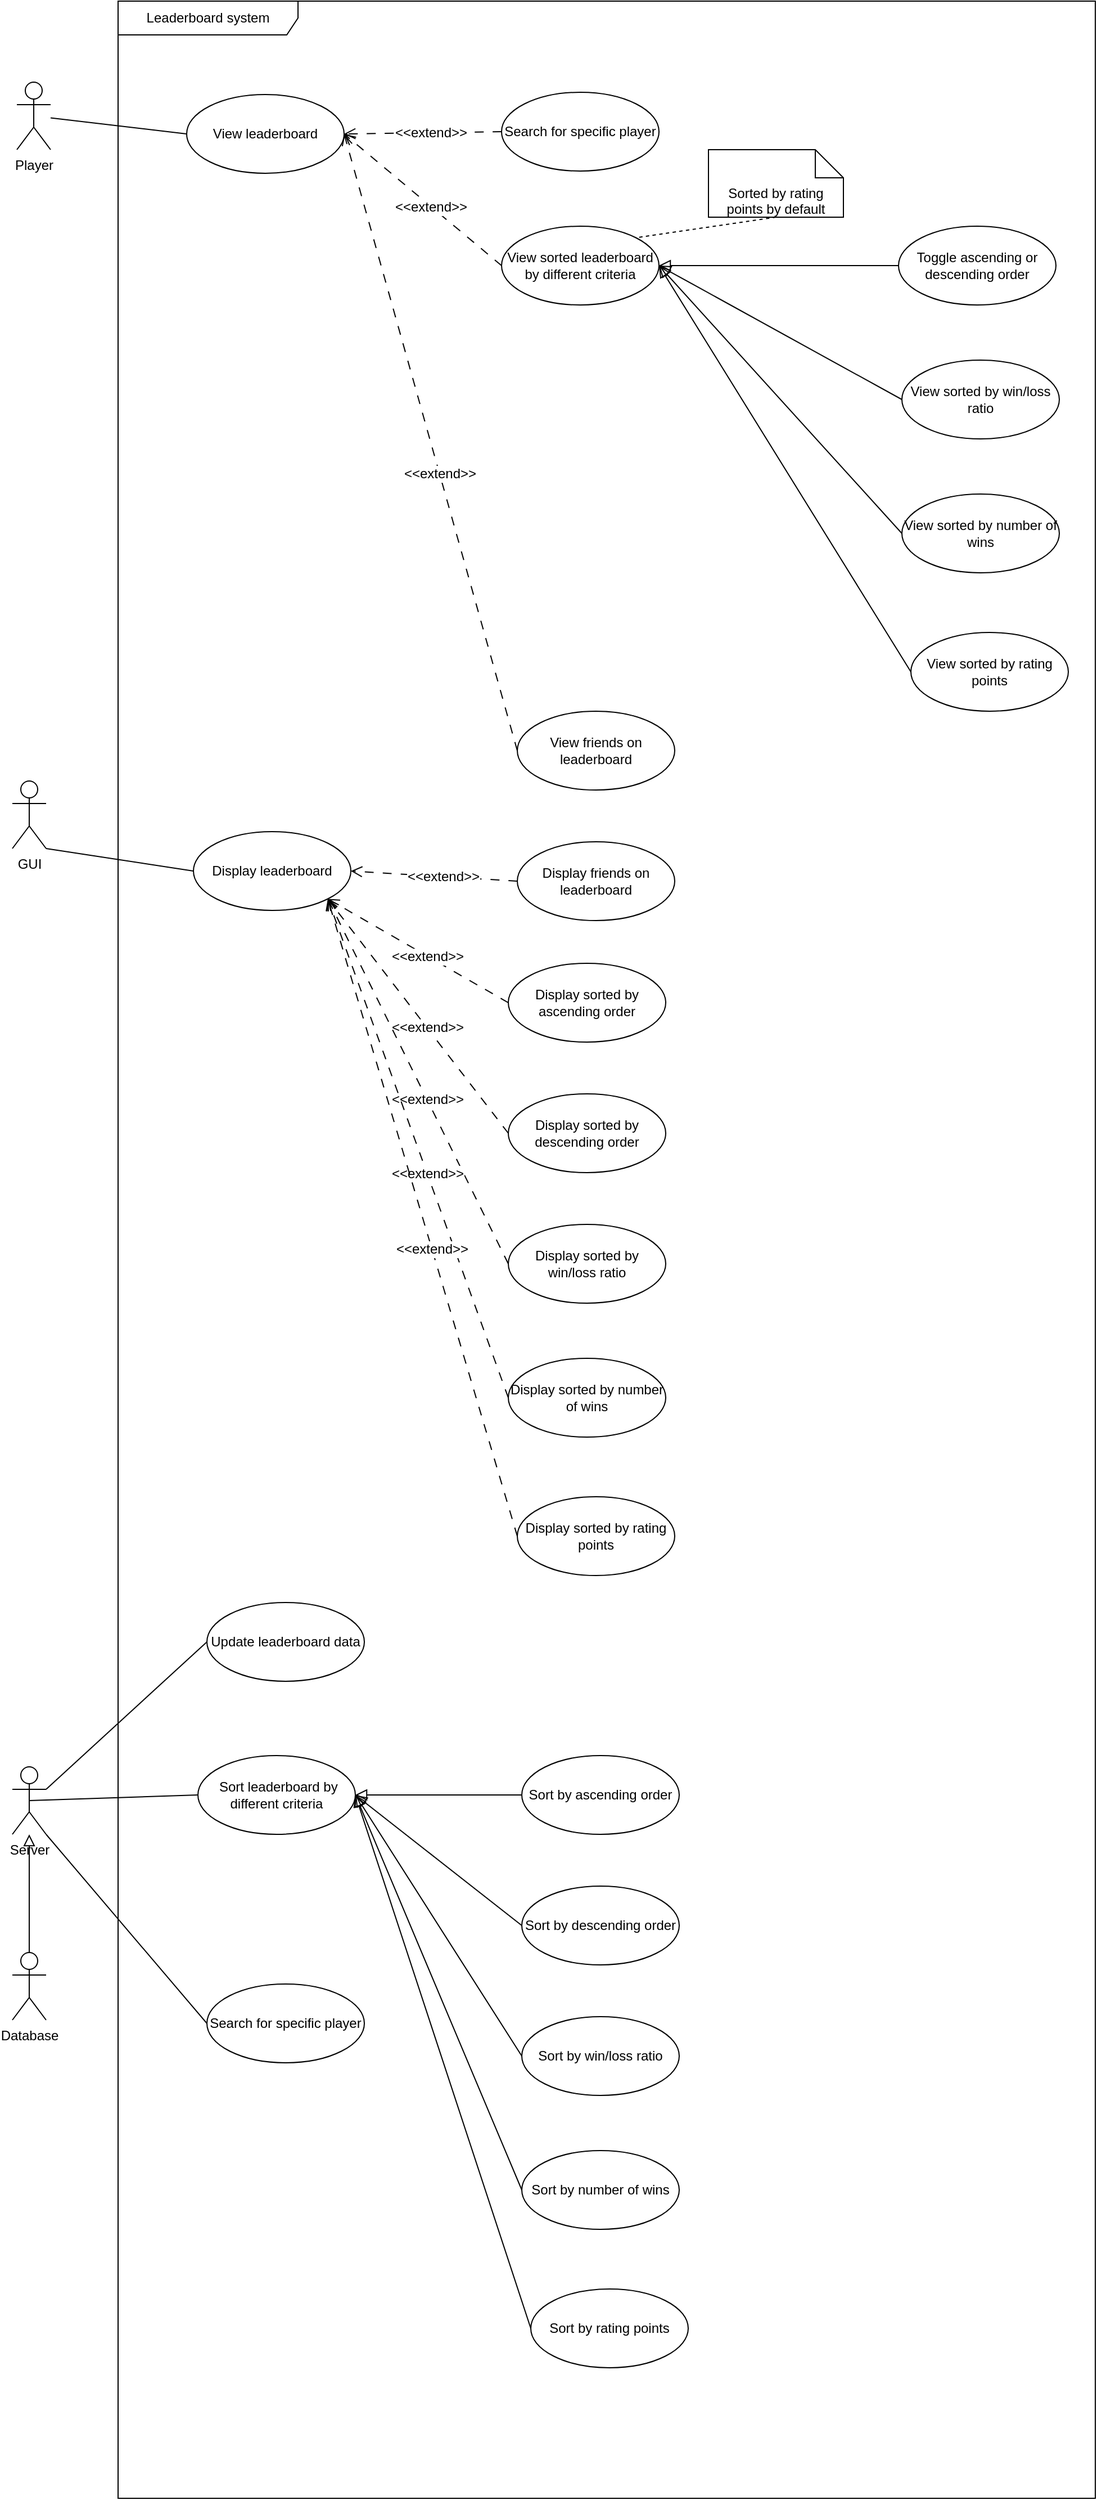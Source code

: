 <mxfile version="26.0.16">
  <diagram name="Page-1" id="360JAZjnQnQS9ozkLuMO">
    <mxGraphModel dx="3404" dy="1982" grid="0" gridSize="10" guides="1" tooltips="1" connect="1" arrows="1" fold="1" page="0" pageScale="1" pageWidth="850" pageHeight="1100" math="0" shadow="0">
      <root>
        <mxCell id="0" />
        <mxCell id="1" parent="0" />
        <mxCell id="mjkIWFCF8xhvgssFK8zK-1" value="Leaderboard system" style="shape=umlFrame;whiteSpace=wrap;html=1;pointerEvents=0;recursiveResize=0;container=1;collapsible=0;width=160;" vertex="1" parent="1">
          <mxGeometry x="-542" y="-165" width="869" height="2219" as="geometry" />
        </mxCell>
        <mxCell id="mjkIWFCF8xhvgssFK8zK-3" value="View leaderboard" style="ellipse;whiteSpace=wrap;html=1;" vertex="1" parent="mjkIWFCF8xhvgssFK8zK-1">
          <mxGeometry x="61" y="83" width="140" height="70" as="geometry" />
        </mxCell>
        <mxCell id="mjkIWFCF8xhvgssFK8zK-11" style="edgeStyle=none;curved=1;rounded=0;orthogonalLoop=1;jettySize=auto;html=1;exitX=0;exitY=0.5;exitDx=0;exitDy=0;entryX=1;entryY=0.5;entryDx=0;entryDy=0;fontSize=12;startSize=8;endSize=8;endArrow=open;endFill=0;dashed=1;dashPattern=8 8;" edge="1" parent="mjkIWFCF8xhvgssFK8zK-1" source="mjkIWFCF8xhvgssFK8zK-4" target="mjkIWFCF8xhvgssFK8zK-3">
          <mxGeometry relative="1" as="geometry" />
        </mxCell>
        <mxCell id="mjkIWFCF8xhvgssFK8zK-39" value="&amp;lt;&amp;lt;extend&amp;gt;&amp;gt;" style="edgeLabel;html=1;align=center;verticalAlign=middle;resizable=0;points=[];fontSize=12;" vertex="1" connectable="0" parent="mjkIWFCF8xhvgssFK8zK-11">
          <mxGeometry x="-0.1" relative="1" as="geometry">
            <mxPoint as="offset" />
          </mxGeometry>
        </mxCell>
        <mxCell id="mjkIWFCF8xhvgssFK8zK-4" value="Search for specific player" style="ellipse;whiteSpace=wrap;html=1;" vertex="1" parent="mjkIWFCF8xhvgssFK8zK-1">
          <mxGeometry x="341" y="81" width="140" height="70" as="geometry" />
        </mxCell>
        <mxCell id="mjkIWFCF8xhvgssFK8zK-5" value="View sorted leaderboard by different criteria" style="ellipse;whiteSpace=wrap;html=1;" vertex="1" parent="mjkIWFCF8xhvgssFK8zK-1">
          <mxGeometry x="341" y="200" width="140" height="70" as="geometry" />
        </mxCell>
        <mxCell id="mjkIWFCF8xhvgssFK8zK-6" value="Toggle ascending or descending order" style="ellipse;whiteSpace=wrap;html=1;" vertex="1" parent="mjkIWFCF8xhvgssFK8zK-1">
          <mxGeometry x="694" y="200" width="140" height="70" as="geometry" />
        </mxCell>
        <mxCell id="mjkIWFCF8xhvgssFK8zK-7" value="View friends on leaderboard" style="ellipse;whiteSpace=wrap;html=1;" vertex="1" parent="mjkIWFCF8xhvgssFK8zK-1">
          <mxGeometry x="355" y="631" width="140" height="70" as="geometry" />
        </mxCell>
        <mxCell id="mjkIWFCF8xhvgssFK8zK-14" style="edgeStyle=none;curved=1;rounded=0;orthogonalLoop=1;jettySize=auto;html=1;exitX=0;exitY=0.5;exitDx=0;exitDy=0;entryX=1;entryY=0.5;entryDx=0;entryDy=0;fontSize=12;startSize=8;endSize=8;endArrow=block;endFill=0;" edge="1" parent="mjkIWFCF8xhvgssFK8zK-1" source="mjkIWFCF8xhvgssFK8zK-6" target="mjkIWFCF8xhvgssFK8zK-5">
          <mxGeometry relative="1" as="geometry">
            <mxPoint x="351" y="364" as="sourcePoint" />
            <mxPoint x="211" y="128" as="targetPoint" />
          </mxGeometry>
        </mxCell>
        <mxCell id="mjkIWFCF8xhvgssFK8zK-15" value="View sorted by win/loss ratio" style="ellipse;whiteSpace=wrap;html=1;" vertex="1" parent="mjkIWFCF8xhvgssFK8zK-1">
          <mxGeometry x="697" y="319" width="140" height="70" as="geometry" />
        </mxCell>
        <mxCell id="mjkIWFCF8xhvgssFK8zK-16" value="View sorted by number of wins&lt;span style=&quot;color: rgba(0, 0, 0, 0); font-family: monospace; font-size: 0px; text-align: start; text-wrap-mode: nowrap;&quot;&gt;%3CmxGraphModel%3E%3Croot%3E%3CmxCell%20id%3D%220%22%2F%3E%3CmxCell%20id%3D%221%22%20parent%3D%220%22%2F%3E%3CmxCell%20id%3D%222%22%20value%3D%22Sort%20by%20win%2Floss%20ratio%22%20style%3D%22ellipse%3BwhiteSpace%3Dwrap%3Bhtml%3D1%3B%22%20vertex%3D%221%22%20parent%3D%221%22%3E%3CmxGeometry%20x%3D%2222%22%20y%3D%22154%22%20width%3D%22140%22%20height%3D%2270%22%20as%3D%22geometry%22%2F%3E%3C%2FmxCell%3E%3C%2Froot%3E%3C%2FmxGraphModel%3E&lt;/span&gt;" style="ellipse;whiteSpace=wrap;html=1;" vertex="1" parent="mjkIWFCF8xhvgssFK8zK-1">
          <mxGeometry x="697" y="438" width="140" height="70" as="geometry" />
        </mxCell>
        <mxCell id="mjkIWFCF8xhvgssFK8zK-17" value="View sorted&amp;nbsp;by rating points" style="ellipse;whiteSpace=wrap;html=1;" vertex="1" parent="mjkIWFCF8xhvgssFK8zK-1">
          <mxGeometry x="705" y="561" width="140" height="70" as="geometry" />
        </mxCell>
        <mxCell id="mjkIWFCF8xhvgssFK8zK-18" style="edgeStyle=none;curved=1;rounded=0;orthogonalLoop=1;jettySize=auto;html=1;exitX=0;exitY=0.5;exitDx=0;exitDy=0;entryX=1;entryY=0.5;entryDx=0;entryDy=0;fontSize=12;startSize=8;endSize=8;endArrow=block;endFill=0;" edge="1" parent="mjkIWFCF8xhvgssFK8zK-1" source="mjkIWFCF8xhvgssFK8zK-15" target="mjkIWFCF8xhvgssFK8zK-5">
          <mxGeometry relative="1" as="geometry">
            <mxPoint x="702" y="77" as="sourcePoint" />
            <mxPoint x="491" y="245" as="targetPoint" />
          </mxGeometry>
        </mxCell>
        <mxCell id="mjkIWFCF8xhvgssFK8zK-19" style="edgeStyle=none;curved=1;rounded=0;orthogonalLoop=1;jettySize=auto;html=1;exitX=0;exitY=0.5;exitDx=0;exitDy=0;entryX=1;entryY=0.5;entryDx=0;entryDy=0;fontSize=12;startSize=8;endSize=8;endArrow=block;endFill=0;" edge="1" parent="mjkIWFCF8xhvgssFK8zK-1" source="mjkIWFCF8xhvgssFK8zK-16" target="mjkIWFCF8xhvgssFK8zK-5">
          <mxGeometry relative="1" as="geometry">
            <mxPoint x="705" y="196" as="sourcePoint" />
            <mxPoint x="491" y="245" as="targetPoint" />
          </mxGeometry>
        </mxCell>
        <mxCell id="mjkIWFCF8xhvgssFK8zK-20" style="edgeStyle=none;curved=1;rounded=0;orthogonalLoop=1;jettySize=auto;html=1;exitX=0;exitY=0.5;exitDx=0;exitDy=0;entryX=1;entryY=0.5;entryDx=0;entryDy=0;fontSize=12;startSize=8;endSize=8;endArrow=block;endFill=0;" edge="1" parent="mjkIWFCF8xhvgssFK8zK-1" source="mjkIWFCF8xhvgssFK8zK-17" target="mjkIWFCF8xhvgssFK8zK-5">
          <mxGeometry relative="1" as="geometry">
            <mxPoint x="705" y="315" as="sourcePoint" />
            <mxPoint x="491" y="245" as="targetPoint" />
          </mxGeometry>
        </mxCell>
        <mxCell id="mjkIWFCF8xhvgssFK8zK-22" value="Update leaderboard data" style="ellipse;whiteSpace=wrap;html=1;" vertex="1" parent="mjkIWFCF8xhvgssFK8zK-1">
          <mxGeometry x="79" y="1423" width="140" height="70" as="geometry" />
        </mxCell>
        <mxCell id="mjkIWFCF8xhvgssFK8zK-26" value="&amp;nbsp;Sort leaderboard by different criteria" style="ellipse;whiteSpace=wrap;html=1;" vertex="1" parent="mjkIWFCF8xhvgssFK8zK-1">
          <mxGeometry x="71" y="1559" width="140" height="70" as="geometry" />
        </mxCell>
        <mxCell id="mjkIWFCF8xhvgssFK8zK-27" value="Sort by ascending order" style="ellipse;whiteSpace=wrap;html=1;" vertex="1" parent="mjkIWFCF8xhvgssFK8zK-1">
          <mxGeometry x="359" y="1559" width="140" height="70" as="geometry" />
        </mxCell>
        <mxCell id="mjkIWFCF8xhvgssFK8zK-28" value="Sort&amp;nbsp;by win/loss ratio" style="ellipse;whiteSpace=wrap;html=1;" vertex="1" parent="mjkIWFCF8xhvgssFK8zK-1">
          <mxGeometry x="359" y="1791" width="140" height="70" as="geometry" />
        </mxCell>
        <mxCell id="mjkIWFCF8xhvgssFK8zK-29" value="Sort&amp;nbsp;by number of wins&lt;span style=&quot;color: rgba(0, 0, 0, 0); font-family: monospace; font-size: 0px; text-align: start; text-wrap-mode: nowrap;&quot;&gt;%3CmxGraphModel%3E%3Croot%3E%3CmxCell%20id%3D%220%22%2F%3E%3CmxCell%20id%3D%221%22%20parent%3D%220%22%2F%3E%3CmxCell%20id%3D%222%22%20value%3D%22Sort%20by%20win%2Floss%20ratio%22%20style%3D%22ellipse%3BwhiteSpace%3Dwrap%3Bhtml%3D1%3B%22%20vertex%3D%221%22%20parent%3D%221%22%3E%3CmxGeometry%20x%3D%2222%22%20y%3D%22154%22%20width%3D%22140%22%20height%3D%2270%22%20as%3D%22geometry%22%2F%3E%3C%2FmxCell%3E%3C%2Froot%3E%3C%2FmxGraphModel%3E&lt;/span&gt;" style="ellipse;whiteSpace=wrap;html=1;" vertex="1" parent="mjkIWFCF8xhvgssFK8zK-1">
          <mxGeometry x="359" y="1910" width="140" height="70" as="geometry" />
        </mxCell>
        <mxCell id="mjkIWFCF8xhvgssFK8zK-30" value="Sort&amp;nbsp;by rating points" style="ellipse;whiteSpace=wrap;html=1;" vertex="1" parent="mjkIWFCF8xhvgssFK8zK-1">
          <mxGeometry x="367" y="2033" width="140" height="70" as="geometry" />
        </mxCell>
        <mxCell id="mjkIWFCF8xhvgssFK8zK-31" value="Sort by descending order" style="ellipse;whiteSpace=wrap;html=1;" vertex="1" parent="mjkIWFCF8xhvgssFK8zK-1">
          <mxGeometry x="359" y="1675" width="140" height="70" as="geometry" />
        </mxCell>
        <mxCell id="mjkIWFCF8xhvgssFK8zK-32" style="edgeStyle=none;curved=1;rounded=0;orthogonalLoop=1;jettySize=auto;html=1;exitX=0;exitY=0.5;exitDx=0;exitDy=0;entryX=1;entryY=0.5;entryDx=0;entryDy=0;fontSize=12;startSize=8;endSize=8;endArrow=block;endFill=0;" edge="1" parent="mjkIWFCF8xhvgssFK8zK-1" source="mjkIWFCF8xhvgssFK8zK-27" target="mjkIWFCF8xhvgssFK8zK-26">
          <mxGeometry relative="1" as="geometry">
            <mxPoint x="718" y="922" as="sourcePoint" />
            <mxPoint x="496" y="729" as="targetPoint" />
          </mxGeometry>
        </mxCell>
        <mxCell id="mjkIWFCF8xhvgssFK8zK-33" style="edgeStyle=none;curved=1;rounded=0;orthogonalLoop=1;jettySize=auto;html=1;exitX=0;exitY=0.5;exitDx=0;exitDy=0;entryX=1;entryY=0.5;entryDx=0;entryDy=0;fontSize=12;startSize=8;endSize=8;endArrow=block;endFill=0;" edge="1" parent="mjkIWFCF8xhvgssFK8zK-1" source="mjkIWFCF8xhvgssFK8zK-31" target="mjkIWFCF8xhvgssFK8zK-26">
          <mxGeometry relative="1" as="geometry">
            <mxPoint x="352" y="1004" as="sourcePoint" />
            <mxPoint x="221" y="1138" as="targetPoint" />
          </mxGeometry>
        </mxCell>
        <mxCell id="mjkIWFCF8xhvgssFK8zK-34" style="edgeStyle=none;curved=1;rounded=0;orthogonalLoop=1;jettySize=auto;html=1;exitX=0;exitY=0.5;exitDx=0;exitDy=0;entryX=1;entryY=0.5;entryDx=0;entryDy=0;fontSize=12;startSize=8;endSize=8;endArrow=block;endFill=0;" edge="1" parent="mjkIWFCF8xhvgssFK8zK-1" source="mjkIWFCF8xhvgssFK8zK-28" target="mjkIWFCF8xhvgssFK8zK-26">
          <mxGeometry relative="1" as="geometry">
            <mxPoint x="352" y="1120" as="sourcePoint" />
            <mxPoint x="221" y="1138" as="targetPoint" />
          </mxGeometry>
        </mxCell>
        <mxCell id="mjkIWFCF8xhvgssFK8zK-35" style="edgeStyle=none;curved=1;rounded=0;orthogonalLoop=1;jettySize=auto;html=1;exitX=0;exitY=0.5;exitDx=0;exitDy=0;entryX=1;entryY=0.5;entryDx=0;entryDy=0;fontSize=12;startSize=8;endSize=8;endArrow=block;endFill=0;" edge="1" parent="mjkIWFCF8xhvgssFK8zK-1" source="mjkIWFCF8xhvgssFK8zK-29" target="mjkIWFCF8xhvgssFK8zK-26">
          <mxGeometry relative="1" as="geometry">
            <mxPoint x="352" y="1236" as="sourcePoint" />
            <mxPoint x="221" y="1138" as="targetPoint" />
          </mxGeometry>
        </mxCell>
        <mxCell id="mjkIWFCF8xhvgssFK8zK-36" style="edgeStyle=none;curved=1;rounded=0;orthogonalLoop=1;jettySize=auto;html=1;exitX=0;exitY=0.5;exitDx=0;exitDy=0;entryX=1;entryY=0.5;entryDx=0;entryDy=0;fontSize=12;startSize=8;endSize=8;endArrow=block;endFill=0;" edge="1" parent="mjkIWFCF8xhvgssFK8zK-1" source="mjkIWFCF8xhvgssFK8zK-30" target="mjkIWFCF8xhvgssFK8zK-26">
          <mxGeometry relative="1" as="geometry">
            <mxPoint x="352" y="1355" as="sourcePoint" />
            <mxPoint x="221" y="1138" as="targetPoint" />
          </mxGeometry>
        </mxCell>
        <mxCell id="mjkIWFCF8xhvgssFK8zK-40" style="edgeStyle=none;curved=1;rounded=0;orthogonalLoop=1;jettySize=auto;html=1;exitX=0;exitY=0.5;exitDx=0;exitDy=0;entryX=1;entryY=0.5;entryDx=0;entryDy=0;fontSize=12;startSize=8;endSize=8;endArrow=open;endFill=0;dashed=1;dashPattern=8 8;" edge="1" parent="mjkIWFCF8xhvgssFK8zK-1" source="mjkIWFCF8xhvgssFK8zK-7" target="mjkIWFCF8xhvgssFK8zK-3">
          <mxGeometry relative="1" as="geometry">
            <mxPoint x="351" y="126" as="sourcePoint" />
            <mxPoint x="211" y="128" as="targetPoint" />
          </mxGeometry>
        </mxCell>
        <mxCell id="mjkIWFCF8xhvgssFK8zK-41" value="&amp;lt;&amp;lt;extend&amp;gt;&amp;gt;" style="edgeLabel;html=1;align=center;verticalAlign=middle;resizable=0;points=[];fontSize=12;" vertex="1" connectable="0" parent="mjkIWFCF8xhvgssFK8zK-40">
          <mxGeometry x="-0.1" relative="1" as="geometry">
            <mxPoint as="offset" />
          </mxGeometry>
        </mxCell>
        <mxCell id="mjkIWFCF8xhvgssFK8zK-42" style="edgeStyle=none;curved=1;rounded=0;orthogonalLoop=1;jettySize=auto;html=1;exitX=0;exitY=0.5;exitDx=0;exitDy=0;entryX=1;entryY=0.5;entryDx=0;entryDy=0;fontSize=12;startSize=8;endSize=8;endArrow=open;endFill=0;dashed=1;dashPattern=8 8;" edge="1" parent="mjkIWFCF8xhvgssFK8zK-1" source="mjkIWFCF8xhvgssFK8zK-5" target="mjkIWFCF8xhvgssFK8zK-3">
          <mxGeometry relative="1" as="geometry">
            <mxPoint x="351" y="364" as="sourcePoint" />
            <mxPoint x="211" y="128" as="targetPoint" />
          </mxGeometry>
        </mxCell>
        <mxCell id="mjkIWFCF8xhvgssFK8zK-43" value="&amp;lt;&amp;lt;extend&amp;gt;&amp;gt;" style="edgeLabel;html=1;align=center;verticalAlign=middle;resizable=0;points=[];fontSize=12;" vertex="1" connectable="0" parent="mjkIWFCF8xhvgssFK8zK-42">
          <mxGeometry x="-0.1" relative="1" as="geometry">
            <mxPoint as="offset" />
          </mxGeometry>
        </mxCell>
        <mxCell id="mjkIWFCF8xhvgssFK8zK-44" value="Search for specific player" style="ellipse;whiteSpace=wrap;html=1;" vertex="1" parent="mjkIWFCF8xhvgssFK8zK-1">
          <mxGeometry x="79" y="1762" width="140" height="70" as="geometry" />
        </mxCell>
        <mxCell id="mjkIWFCF8xhvgssFK8zK-46" value="Display leaderboard" style="ellipse;whiteSpace=wrap;html=1;" vertex="1" parent="mjkIWFCF8xhvgssFK8zK-1">
          <mxGeometry x="67" y="738" width="140" height="70" as="geometry" />
        </mxCell>
        <mxCell id="mjkIWFCF8xhvgssFK8zK-49" value="Display friends on leaderboard" style="ellipse;whiteSpace=wrap;html=1;" vertex="1" parent="mjkIWFCF8xhvgssFK8zK-1">
          <mxGeometry x="355" y="747" width="140" height="70" as="geometry" />
        </mxCell>
        <mxCell id="mjkIWFCF8xhvgssFK8zK-50" style="edgeStyle=none;curved=1;rounded=0;orthogonalLoop=1;jettySize=auto;html=1;exitX=0;exitY=0.5;exitDx=0;exitDy=0;entryX=1;entryY=0.5;entryDx=0;entryDy=0;fontSize=12;startSize=8;endSize=8;endArrow=open;endFill=0;dashed=1;dashPattern=8 8;" edge="1" parent="mjkIWFCF8xhvgssFK8zK-1" source="mjkIWFCF8xhvgssFK8zK-49" target="mjkIWFCF8xhvgssFK8zK-46">
          <mxGeometry relative="1" as="geometry">
            <mxPoint x="352" y="735" as="sourcePoint" />
            <mxPoint x="212" y="499" as="targetPoint" />
          </mxGeometry>
        </mxCell>
        <mxCell id="mjkIWFCF8xhvgssFK8zK-51" value="&amp;lt;&amp;lt;extend&amp;gt;&amp;gt;" style="edgeLabel;html=1;align=center;verticalAlign=middle;resizable=0;points=[];fontSize=12;" vertex="1" connectable="0" parent="mjkIWFCF8xhvgssFK8zK-50">
          <mxGeometry x="-0.1" relative="1" as="geometry">
            <mxPoint as="offset" />
          </mxGeometry>
        </mxCell>
        <mxCell id="mjkIWFCF8xhvgssFK8zK-53" value="Display sorted by ascending order" style="ellipse;whiteSpace=wrap;html=1;" vertex="1" parent="mjkIWFCF8xhvgssFK8zK-1">
          <mxGeometry x="347" y="855" width="140" height="70" as="geometry" />
        </mxCell>
        <mxCell id="mjkIWFCF8xhvgssFK8zK-54" value="Display sorted&amp;nbsp;by win/loss ratio" style="ellipse;whiteSpace=wrap;html=1;" vertex="1" parent="mjkIWFCF8xhvgssFK8zK-1">
          <mxGeometry x="347" y="1087" width="140" height="70" as="geometry" />
        </mxCell>
        <mxCell id="mjkIWFCF8xhvgssFK8zK-55" value="Display sorted&amp;nbsp;by number of wins&lt;span style=&quot;color: rgba(0, 0, 0, 0); font-family: monospace; font-size: 0px; text-align: start; text-wrap-mode: nowrap;&quot;&gt;%3CmxGraphModel%3E%3Croot%3E%3CmxCell%20id%3D%220%22%2F%3E%3CmxCell%20id%3D%221%22%20parent%3D%220%22%2F%3E%3CmxCell%20id%3D%222%22%20value%3D%22Sort%20by%20win%2Floss%20ratio%22%20style%3D%22ellipse%3BwhiteSpace%3Dwrap%3Bhtml%3D1%3B%22%20vertex%3D%221%22%20parent%3D%221%22%3E%3CmxGeometry%20x%3D%2222%22%20y%3D%22154%22%20width%3D%22140%22%20height%3D%2270%22%20as%3D%22geometry%22%2F%3E%3C%2FmxCell%3E%3C%2Froot%3E%3C%2FmxGraphModel%3E&lt;/span&gt;" style="ellipse;whiteSpace=wrap;html=1;" vertex="1" parent="mjkIWFCF8xhvgssFK8zK-1">
          <mxGeometry x="347" y="1206" width="140" height="70" as="geometry" />
        </mxCell>
        <mxCell id="mjkIWFCF8xhvgssFK8zK-56" value="Display sorted&amp;nbsp;by rating points" style="ellipse;whiteSpace=wrap;html=1;" vertex="1" parent="mjkIWFCF8xhvgssFK8zK-1">
          <mxGeometry x="355" y="1329" width="140" height="70" as="geometry" />
        </mxCell>
        <mxCell id="mjkIWFCF8xhvgssFK8zK-57" value="Display sorted&amp;nbsp;by descending order" style="ellipse;whiteSpace=wrap;html=1;" vertex="1" parent="mjkIWFCF8xhvgssFK8zK-1">
          <mxGeometry x="347" y="971" width="140" height="70" as="geometry" />
        </mxCell>
        <mxCell id="mjkIWFCF8xhvgssFK8zK-58" style="edgeStyle=none;curved=1;rounded=0;orthogonalLoop=1;jettySize=auto;html=1;exitX=0;exitY=0.5;exitDx=0;exitDy=0;entryX=1;entryY=1;entryDx=0;entryDy=0;fontSize=12;startSize=8;endSize=8;endArrow=open;endFill=0;dashed=1;dashPattern=8 8;" edge="1" parent="mjkIWFCF8xhvgssFK8zK-1" source="mjkIWFCF8xhvgssFK8zK-53" target="mjkIWFCF8xhvgssFK8zK-46">
          <mxGeometry relative="1" as="geometry">
            <mxPoint x="365" y="792" as="sourcePoint" />
            <mxPoint x="217" y="783" as="targetPoint" />
          </mxGeometry>
        </mxCell>
        <mxCell id="mjkIWFCF8xhvgssFK8zK-59" value="&amp;lt;&amp;lt;extend&amp;gt;&amp;gt;" style="edgeLabel;html=1;align=center;verticalAlign=middle;resizable=0;points=[];fontSize=12;" vertex="1" connectable="0" parent="mjkIWFCF8xhvgssFK8zK-58">
          <mxGeometry x="-0.1" relative="1" as="geometry">
            <mxPoint as="offset" />
          </mxGeometry>
        </mxCell>
        <mxCell id="mjkIWFCF8xhvgssFK8zK-60" style="edgeStyle=none;curved=1;rounded=0;orthogonalLoop=1;jettySize=auto;html=1;exitX=0;exitY=0.5;exitDx=0;exitDy=0;entryX=1;entryY=1;entryDx=0;entryDy=0;fontSize=12;startSize=8;endSize=8;endArrow=open;endFill=0;dashed=1;dashPattern=8 8;" edge="1" parent="mjkIWFCF8xhvgssFK8zK-1" source="mjkIWFCF8xhvgssFK8zK-57" target="mjkIWFCF8xhvgssFK8zK-46">
          <mxGeometry relative="1" as="geometry">
            <mxPoint x="357" y="900" as="sourcePoint" />
            <mxPoint x="196" y="808" as="targetPoint" />
          </mxGeometry>
        </mxCell>
        <mxCell id="mjkIWFCF8xhvgssFK8zK-61" value="&amp;lt;&amp;lt;extend&amp;gt;&amp;gt;" style="edgeLabel;html=1;align=center;verticalAlign=middle;resizable=0;points=[];fontSize=12;" vertex="1" connectable="0" parent="mjkIWFCF8xhvgssFK8zK-60">
          <mxGeometry x="-0.1" relative="1" as="geometry">
            <mxPoint as="offset" />
          </mxGeometry>
        </mxCell>
        <mxCell id="mjkIWFCF8xhvgssFK8zK-62" style="edgeStyle=none;curved=1;rounded=0;orthogonalLoop=1;jettySize=auto;html=1;exitX=0;exitY=0.5;exitDx=0;exitDy=0;entryX=1;entryY=1;entryDx=0;entryDy=0;fontSize=12;startSize=8;endSize=8;endArrow=open;endFill=0;dashed=1;dashPattern=8 8;" edge="1" parent="mjkIWFCF8xhvgssFK8zK-1" source="mjkIWFCF8xhvgssFK8zK-54" target="mjkIWFCF8xhvgssFK8zK-46">
          <mxGeometry relative="1" as="geometry">
            <mxPoint x="357" y="1016" as="sourcePoint" />
            <mxPoint x="196" y="808" as="targetPoint" />
          </mxGeometry>
        </mxCell>
        <mxCell id="mjkIWFCF8xhvgssFK8zK-63" value="&amp;lt;&amp;lt;extend&amp;gt;&amp;gt;" style="edgeLabel;html=1;align=center;verticalAlign=middle;resizable=0;points=[];fontSize=12;" vertex="1" connectable="0" parent="mjkIWFCF8xhvgssFK8zK-62">
          <mxGeometry x="-0.1" relative="1" as="geometry">
            <mxPoint as="offset" />
          </mxGeometry>
        </mxCell>
        <mxCell id="mjkIWFCF8xhvgssFK8zK-64" style="edgeStyle=none;curved=1;rounded=0;orthogonalLoop=1;jettySize=auto;html=1;exitX=0;exitY=0.5;exitDx=0;exitDy=0;entryX=1;entryY=1;entryDx=0;entryDy=0;fontSize=12;startSize=8;endSize=8;endArrow=open;endFill=0;dashed=1;dashPattern=8 8;" edge="1" parent="mjkIWFCF8xhvgssFK8zK-1" source="mjkIWFCF8xhvgssFK8zK-55" target="mjkIWFCF8xhvgssFK8zK-46">
          <mxGeometry relative="1" as="geometry">
            <mxPoint x="357" y="1132" as="sourcePoint" />
            <mxPoint x="196" y="808" as="targetPoint" />
          </mxGeometry>
        </mxCell>
        <mxCell id="mjkIWFCF8xhvgssFK8zK-65" value="&amp;lt;&amp;lt;extend&amp;gt;&amp;gt;" style="edgeLabel;html=1;align=center;verticalAlign=middle;resizable=0;points=[];fontSize=12;" vertex="1" connectable="0" parent="mjkIWFCF8xhvgssFK8zK-64">
          <mxGeometry x="-0.1" relative="1" as="geometry">
            <mxPoint as="offset" />
          </mxGeometry>
        </mxCell>
        <mxCell id="mjkIWFCF8xhvgssFK8zK-66" style="edgeStyle=none;curved=1;rounded=0;orthogonalLoop=1;jettySize=auto;html=1;exitX=0;exitY=0.5;exitDx=0;exitDy=0;entryX=1;entryY=1;entryDx=0;entryDy=0;fontSize=12;startSize=8;endSize=8;endArrow=open;endFill=0;dashed=1;dashPattern=8 8;" edge="1" parent="mjkIWFCF8xhvgssFK8zK-1" source="mjkIWFCF8xhvgssFK8zK-56" target="mjkIWFCF8xhvgssFK8zK-46">
          <mxGeometry relative="1" as="geometry">
            <mxPoint x="357" y="1251" as="sourcePoint" />
            <mxPoint x="196" y="808" as="targetPoint" />
          </mxGeometry>
        </mxCell>
        <mxCell id="mjkIWFCF8xhvgssFK8zK-67" value="&amp;lt;&amp;lt;extend&amp;gt;&amp;gt;" style="edgeLabel;html=1;align=center;verticalAlign=middle;resizable=0;points=[];fontSize=12;" vertex="1" connectable="0" parent="mjkIWFCF8xhvgssFK8zK-66">
          <mxGeometry x="-0.1" relative="1" as="geometry">
            <mxPoint as="offset" />
          </mxGeometry>
        </mxCell>
        <mxCell id="mjkIWFCF8xhvgssFK8zK-8" value="Sorted by rating points by default" style="shape=note2;boundedLbl=1;whiteSpace=wrap;html=1;size=25;verticalAlign=top;align=center;" vertex="1" parent="mjkIWFCF8xhvgssFK8zK-1">
          <mxGeometry x="525" y="132" width="120" height="60" as="geometry" />
        </mxCell>
        <mxCell id="mjkIWFCF8xhvgssFK8zK-9" style="edgeStyle=none;curved=1;rounded=0;orthogonalLoop=1;jettySize=auto;html=1;exitX=0.5;exitY=1;exitDx=0;exitDy=0;exitPerimeter=0;entryX=1;entryY=0;entryDx=0;entryDy=0;fontSize=12;startSize=8;endSize=8;dashed=1;endArrow=none;startFill=0;" edge="1" parent="mjkIWFCF8xhvgssFK8zK-1" source="mjkIWFCF8xhvgssFK8zK-8" target="mjkIWFCF8xhvgssFK8zK-5">
          <mxGeometry relative="1" as="geometry" />
        </mxCell>
        <mxCell id="mjkIWFCF8xhvgssFK8zK-10" style="edgeStyle=none;curved=1;rounded=0;orthogonalLoop=1;jettySize=auto;html=1;entryX=0;entryY=0.5;entryDx=0;entryDy=0;fontSize=12;startSize=8;endSize=8;endArrow=none;startFill=0;" edge="1" parent="1" source="mjkIWFCF8xhvgssFK8zK-2" target="mjkIWFCF8xhvgssFK8zK-3">
          <mxGeometry relative="1" as="geometry" />
        </mxCell>
        <mxCell id="mjkIWFCF8xhvgssFK8zK-2" value="Player" style="shape=umlActor;verticalLabelPosition=bottom;verticalAlign=top;html=1;" vertex="1" parent="1">
          <mxGeometry x="-632" y="-93" width="30" height="60" as="geometry" />
        </mxCell>
        <mxCell id="mjkIWFCF8xhvgssFK8zK-21" value="Server" style="shape=umlActor;verticalLabelPosition=bottom;verticalAlign=top;html=1;" vertex="1" parent="1">
          <mxGeometry x="-636" y="1404" width="30" height="60" as="geometry" />
        </mxCell>
        <mxCell id="mjkIWFCF8xhvgssFK8zK-23" value="Database" style="shape=umlActor;verticalLabelPosition=bottom;verticalAlign=top;html=1;" vertex="1" parent="1">
          <mxGeometry x="-636" y="1569" width="30" height="60" as="geometry" />
        </mxCell>
        <mxCell id="mjkIWFCF8xhvgssFK8zK-24" style="edgeStyle=none;curved=1;rounded=0;orthogonalLoop=1;jettySize=auto;html=1;exitX=0.5;exitY=0;exitDx=0;exitDy=0;fontSize=12;startSize=8;endSize=8;endArrow=block;endFill=0;exitPerimeter=0;" edge="1" parent="1" source="mjkIWFCF8xhvgssFK8zK-23" target="mjkIWFCF8xhvgssFK8zK-21">
          <mxGeometry relative="1" as="geometry">
            <mxPoint x="-226" y="1307" as="sourcePoint" />
            <mxPoint x="-621" y="1487" as="targetPoint" />
          </mxGeometry>
        </mxCell>
        <mxCell id="mjkIWFCF8xhvgssFK8zK-37" style="edgeStyle=none;curved=1;rounded=0;orthogonalLoop=1;jettySize=auto;html=1;entryX=0;entryY=0.5;entryDx=0;entryDy=0;fontSize=12;startSize=8;endSize=8;endArrow=none;startFill=0;exitX=1;exitY=0.333;exitDx=0;exitDy=0;exitPerimeter=0;" edge="1" parent="1" source="mjkIWFCF8xhvgssFK8zK-21" target="mjkIWFCF8xhvgssFK8zK-22">
          <mxGeometry relative="1" as="geometry">
            <mxPoint x="-561" y="-45" as="sourcePoint" />
            <mxPoint x="-471" y="-37" as="targetPoint" />
          </mxGeometry>
        </mxCell>
        <mxCell id="mjkIWFCF8xhvgssFK8zK-38" style="edgeStyle=none;curved=1;rounded=0;orthogonalLoop=1;jettySize=auto;html=1;entryX=0;entryY=0.5;entryDx=0;entryDy=0;fontSize=12;startSize=8;endSize=8;endArrow=none;startFill=0;exitX=0.5;exitY=0.5;exitDx=0;exitDy=0;exitPerimeter=0;" edge="1" parent="1" source="mjkIWFCF8xhvgssFK8zK-21" target="mjkIWFCF8xhvgssFK8zK-26">
          <mxGeometry relative="1" as="geometry">
            <mxPoint x="-561" y="326" as="sourcePoint" />
            <mxPoint x="-466" y="285" as="targetPoint" />
          </mxGeometry>
        </mxCell>
        <mxCell id="mjkIWFCF8xhvgssFK8zK-45" style="edgeStyle=none;curved=1;rounded=0;orthogonalLoop=1;jettySize=auto;html=1;entryX=0;entryY=0.5;entryDx=0;entryDy=0;fontSize=12;startSize=8;endSize=8;endArrow=none;startFill=0;exitX=1;exitY=1;exitDx=0;exitDy=0;exitPerimeter=0;" edge="1" parent="1" source="mjkIWFCF8xhvgssFK8zK-21" target="mjkIWFCF8xhvgssFK8zK-44">
          <mxGeometry relative="1" as="geometry">
            <mxPoint x="-561" y="326" as="sourcePoint" />
            <mxPoint x="-466" y="489" as="targetPoint" />
          </mxGeometry>
        </mxCell>
        <mxCell id="mjkIWFCF8xhvgssFK8zK-48" style="edgeStyle=none;curved=1;rounded=0;orthogonalLoop=1;jettySize=auto;html=1;entryX=0;entryY=0.5;entryDx=0;entryDy=0;fontSize=12;startSize=8;endSize=8;endArrow=none;startFill=0;exitX=1;exitY=1;exitDx=0;exitDy=0;exitPerimeter=0;" edge="1" parent="1" source="mjkIWFCF8xhvgssFK8zK-52" target="mjkIWFCF8xhvgssFK8zK-46">
          <mxGeometry relative="1" as="geometry">
            <mxPoint x="-561" y="326" as="sourcePoint" />
            <mxPoint x="-466" y="285" as="targetPoint" />
          </mxGeometry>
        </mxCell>
        <mxCell id="mjkIWFCF8xhvgssFK8zK-52" value="GUI" style="shape=umlActor;verticalLabelPosition=bottom;verticalAlign=top;html=1;" vertex="1" parent="1">
          <mxGeometry x="-636" y="528" width="30" height="60" as="geometry" />
        </mxCell>
      </root>
    </mxGraphModel>
  </diagram>
</mxfile>
